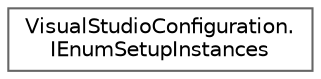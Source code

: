 digraph "Graphical Class Hierarchy"
{
 // LATEX_PDF_SIZE
  bgcolor="transparent";
  edge [fontname=Helvetica,fontsize=10,labelfontname=Helvetica,labelfontsize=10];
  node [fontname=Helvetica,fontsize=10,shape=box,height=0.2,width=0.4];
  rankdir="LR";
  Node0 [id="Node000000",label="VisualStudioConfiguration.\lIEnumSetupInstances",height=0.2,width=0.4,color="grey40", fillcolor="white", style="filled",URL="$interface_visual_studio_configuration_1_1_i_enum_setup_instances.html",tooltip=" "];
}
